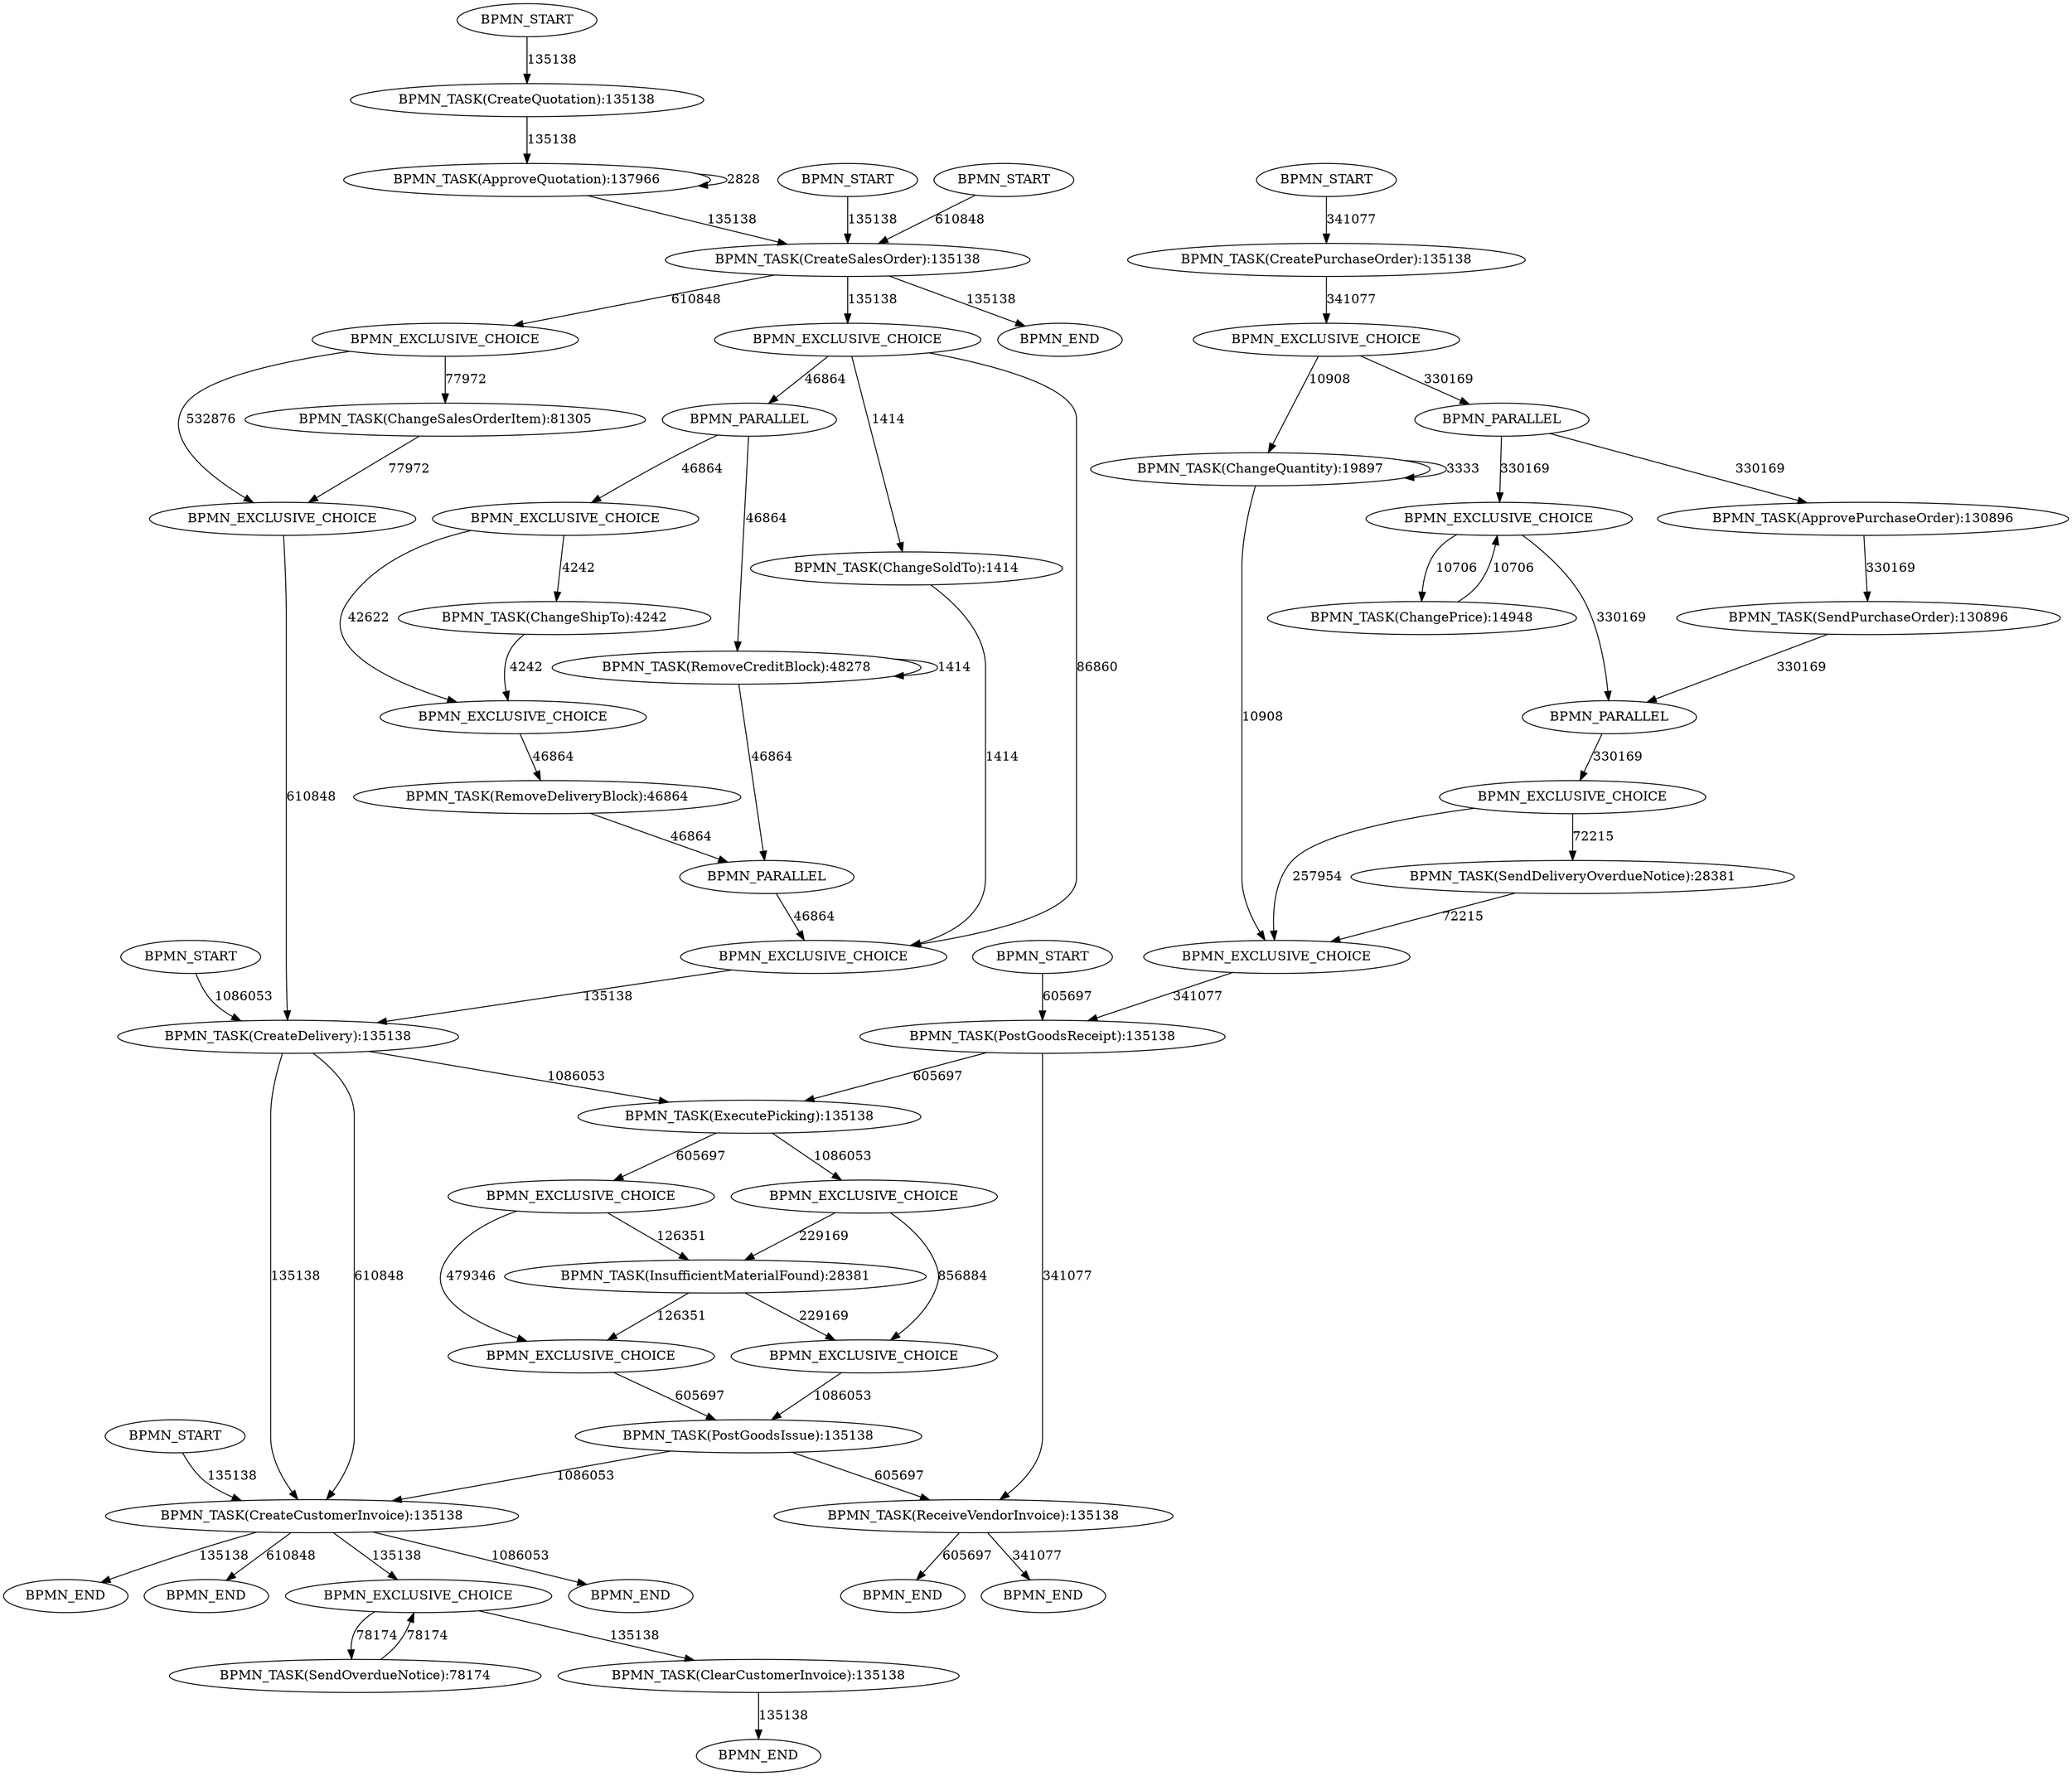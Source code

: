 digraph { 0[label="BPMN_START"]; 2[label="BPMN_TASK(CreateCustomerInvoice):135138"]; 3[label="BPMN_EXCLUSIVE_CHOICE"]; 4[label="BPMN_TASK(SendOverdueNotice):78174"]; 5[label="BPMN_TASK(ClearCustomerInvoice):135138"]; 1[label="BPMN_END"]; 6[label="BPMN_START"]; 8[label="BPMN_TASK(CreateDelivery):135138"]; 9[label="BPMN_TASK(ExecutePicking):135138"]; 10[label="BPMN_EXCLUSIVE_CHOICE"]; 11[label="BPMN_EXCLUSIVE_CHOICE"]; 12[label="BPMN_TASK(InsufficientMaterialFound):28381"]; 13[label="BPMN_TASK(PostGoodsIssue):135138"]; 7[label="BPMN_END"]; 14[label="BPMN_START"]; 16[label="BPMN_TASK(PostGoodsReceipt):135138"]; 17[label="BPMN_EXCLUSIVE_CHOICE"]; 18[label="BPMN_EXCLUSIVE_CHOICE"]; 19[label="BPMN_TASK(ReceiveVendorInvoice):135138"]; 15[label="BPMN_END"]; 20[label="BPMN_START"]; 22[label="BPMN_TASK(CreatePurchaseOrder):135138"]; 23[label="BPMN_EXCLUSIVE_CHOICE"]; 25[label="BPMN_PARALLEL"]; 27[label="BPMN_TASK(ApprovePurchaseOrder):130896"]; 28[label="BPMN_TASK(SendPurchaseOrder):130896"]; 26[label="BPMN_PARALLEL"]; 29[label="BPMN_EXCLUSIVE_CHOICE"]; 30[label="BPMN_TASK(ChangePrice):14948"]; 31[label="BPMN_EXCLUSIVE_CHOICE"]; 24[label="BPMN_EXCLUSIVE_CHOICE"]; 32[label="BPMN_TASK(SendDeliveryOverdueNotice):28381"]; 33[label="BPMN_TASK(ChangeQuantity):19897"]; 21[label="BPMN_END"]; 34[label="BPMN_START"]; 36[label="BPMN_TASK(CreateQuotation):135138"]; 37[label="BPMN_TASK(ApproveQuotation):137966"]; 38[label="BPMN_TASK(CreateSalesOrder):135138"]; 35[label="BPMN_END"]; 39[label="BPMN_START"]; 41[label="BPMN_EXCLUSIVE_CHOICE"]; 42[label="BPMN_EXCLUSIVE_CHOICE"]; 43[label="BPMN_PARALLEL"]; 45[label="BPMN_EXCLUSIVE_CHOICE"]; 46[label="BPMN_EXCLUSIVE_CHOICE"]; 47[label="BPMN_TASK(ChangeShipTo):4242"]; 48[label="BPMN_TASK(RemoveDeliveryBlock):46864"]; 44[label="BPMN_PARALLEL"]; 49[label="BPMN_TASK(RemoveCreditBlock):48278"]; 50[label="BPMN_TASK(ChangeSoldTo):1414"]; 40[label="BPMN_END"]; 51[label="BPMN_START"]; 53[label="BPMN_EXCLUSIVE_CHOICE"]; 54[label="BPMN_EXCLUSIVE_CHOICE"]; 55[label="BPMN_TASK(ChangeSalesOrderItem):81305"]; 52[label="BPMN_END"]; 0 -> 2 [object=0, label=135138]; 2 -> 3 [object=0, label=135138]; 3 -> 4 [object=0, label=78174]; 4 -> 3 [object=0, label=78174]; 3 -> 5 [object=0, label=135138]; 5 -> 1 [object=0, label=135138]; 6 -> 8 [object=1, label=1086053]; 8 -> 9 [object=1, label=1086053]; 9 -> 10 [object=1, label=1086053]; 10 -> 11 [object=1, label=856884]; 10 -> 12 [object=1, label=229169]; 12 -> 11 [object=1, label=229169]; 11 -> 13 [object=1, label=1086053]; 13 -> 2 [object=1, label=1086053]; 2 -> 7 [object=1, label=1086053]; 14 -> 16 [object=2, label=605697]; 16 -> 9 [object=2, label=605697]; 9 -> 17 [object=2, label=605697]; 17 -> 18 [object=2, label=479346]; 17 -> 12 [object=2, label=126351]; 12 -> 18 [object=2, label=126351]; 18 -> 13 [object=2, label=605697]; 13 -> 19 [object=2, label=605697]; 19 -> 15 [object=2, label=605697]; 20 -> 22 [object=3, label=341077]; 22 -> 23 [object=3, label=341077]; 23 -> 25 [object=3, label=330169]; 25 -> 27 [object=3, label=330169]; 27 -> 28 [object=3, label=330169]; 28 -> 26 [object=3, label=330169]; 25 -> 29 [object=3, label=330169]; 29 -> 30 [object=3, label=10706]; 30 -> 29 [object=3, label=10706]; 29 -> 26 [object=3, label=330169]; 26 -> 31 [object=3, label=330169]; 31 -> 24 [object=3, label=257954]; 31 -> 32 [object=3, label=72215]; 32 -> 24 [object=3, label=72215]; 23 -> 33 [object=3, label=10908]; 33 -> 33 [object=3, label=3333]; 33 -> 24 [object=3, label=10908]; 24 -> 16 [object=3, label=341077]; 16 -> 19 [object=3, label=341077]; 19 -> 21 [object=3, label=341077]; 34 -> 36 [object=4, label=135138]; 36 -> 37 [object=4, label=135138]; 37 -> 37 [object=4, label=2828]; 37 -> 38 [object=4, label=135138]; 38 -> 35 [object=4, label=135138]; 39 -> 38 [object=5, label=135138]; 38 -> 41 [object=5, label=135138]; 41 -> 42 [object=5, label=86860]; 41 -> 43 [object=5, label=46864]; 43 -> 45 [object=5, label=46864]; 45 -> 46 [object=5, label=42622]; 45 -> 47 [object=5, label=4242]; 47 -> 46 [object=5, label=4242]; 46 -> 48 [object=5, label=46864]; 48 -> 44 [object=5, label=46864]; 43 -> 49 [object=5, label=46864]; 49 -> 49 [object=5, label=1414]; 49 -> 44 [object=5, label=46864]; 44 -> 42 [object=5, label=46864]; 41 -> 50 [object=5, label=1414]; 50 -> 42 [object=5, label=1414]; 42 -> 8 [object=5, label=135138]; 8 -> 2 [object=5, label=135138]; 2 -> 40 [object=5, label=135138]; 51 -> 38 [object=6, label=610848]; 38 -> 53 [object=6, label=610848]; 53 -> 54 [object=6, label=532876]; 53 -> 55 [object=6, label=77972]; 55 -> 54 [object=6, label=77972]; 54 -> 8 [object=6, label=610848]; 8 -> 2 [object=6, label=610848]; 2 -> 52 [object=6, label=610848];}
